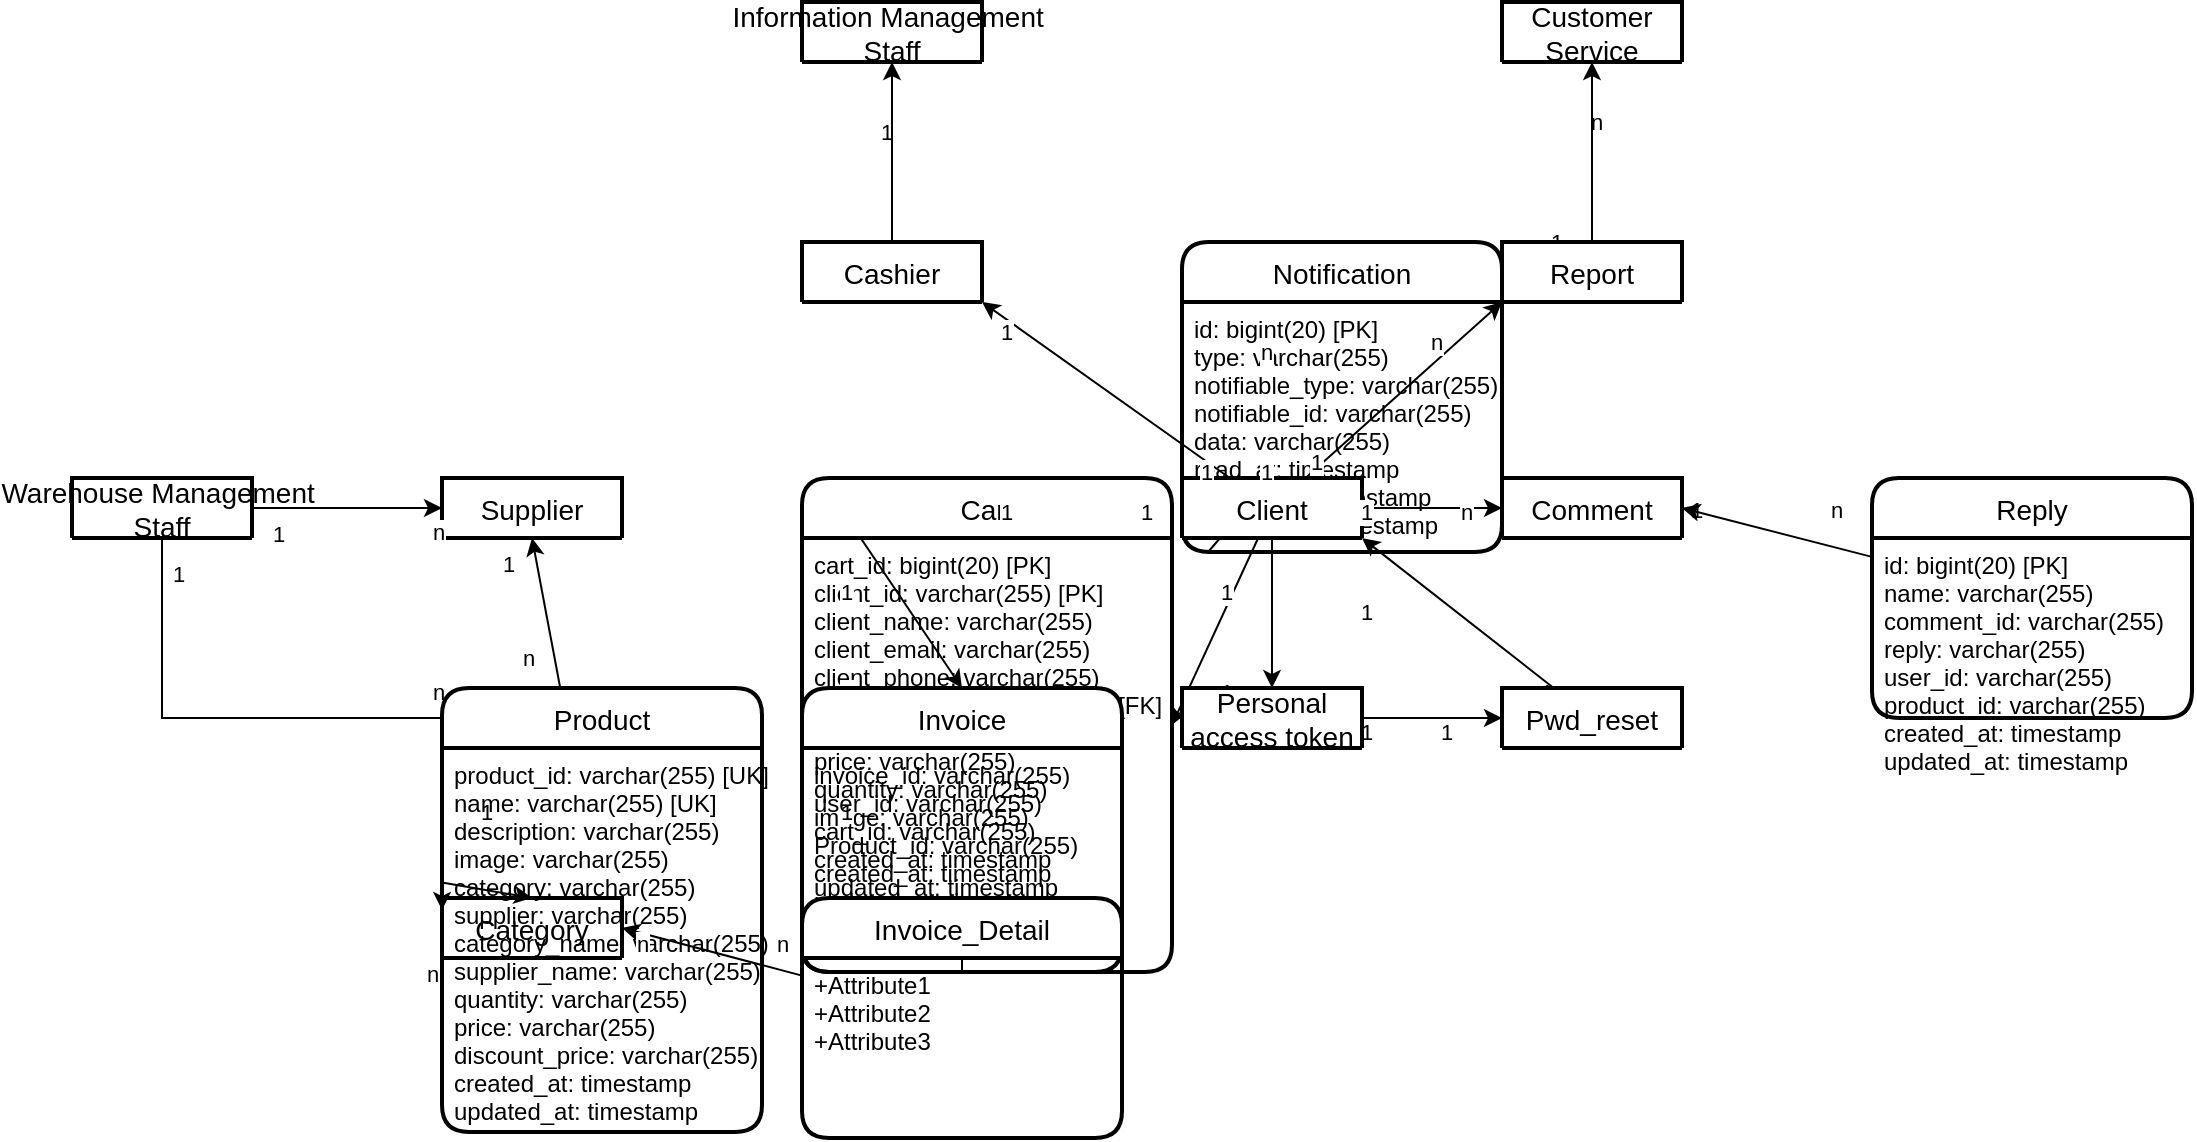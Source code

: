<mxfile version="20.5.3" type="device"><diagram id="dwfL3lElQvrUCMt7yEJb" name="Trang-1"><mxGraphModel dx="868" dy="482" grid="1" gridSize="10" guides="1" tooltips="1" connect="1" arrows="1" fold="1" page="1" pageScale="1" pageWidth="1169" pageHeight="827" math="0" shadow="0"><root><mxCell id="0"/><mxCell id="1" parent="0"/><mxCell id="Xnxq6IBIBjIVX4R8z7IS-50" value="Supplier" style="swimlane;childLayout=stackLayout;horizontal=1;startSize=30;horizontalStack=0;rounded=1;fontSize=14;fontStyle=0;strokeWidth=2;resizeParent=0;resizeLast=1;shadow=0;dashed=0;align=center;arcSize=50;" parent="1" vertex="1" collapsed="1"><mxGeometry x="275" y="413" width="90" height="30" as="geometry"><mxRectangle x="275" y="413" width="195" height="120" as="alternateBounds"/></mxGeometry></mxCell><mxCell id="Xnxq6IBIBjIVX4R8z7IS-51" value="supplier_id: varchar(255) [UK]&#10;supplier_name: varchar(255) [UK]&#10;category: varchar(255)&#10;created_at: timestamp&#10;updated_at: timestamp" style="align=left;strokeColor=none;fillColor=none;spacingLeft=4;fontSize=12;verticalAlign=top;resizable=0;rotatable=0;part=1;" parent="Xnxq6IBIBjIVX4R8z7IS-50" vertex="1"><mxGeometry y="30" width="195" height="90" as="geometry"/></mxCell><mxCell id="Xnxq6IBIBjIVX4R8z7IS-52" value="Category" style="swimlane;childLayout=stackLayout;horizontal=1;startSize=30;horizontalStack=0;rounded=1;fontSize=14;fontStyle=0;strokeWidth=2;resizeParent=0;resizeLast=1;shadow=0;dashed=0;align=center;" parent="1" vertex="1" collapsed="1"><mxGeometry x="275" y="623" width="90" height="30" as="geometry"><mxRectangle x="275" y="623" width="195" height="120" as="alternateBounds"/></mxGeometry></mxCell><mxCell id="Xnxq6IBIBjIVX4R8z7IS-53" value="catagory_id: varchar(255) [UK]&#10;catagory_name: varchar(255) [UK]&#10;catagory_des: varchar(255)&#10;created_at: timestamp&#10;updated_at: timestamp&#10;" style="align=left;strokeColor=none;fillColor=none;spacingLeft=4;fontSize=12;verticalAlign=top;resizable=0;rotatable=0;part=1;" parent="Xnxq6IBIBjIVX4R8z7IS-52" vertex="1"><mxGeometry y="30" width="195" height="90" as="geometry"/></mxCell><mxCell id="Xnxq6IBIBjIVX4R8z7IS-89" style="edgeStyle=none;rounded=0;orthogonalLoop=1;jettySize=auto;html=1;entryX=0.5;entryY=0;entryDx=0;entryDy=0;startArrow=none;startFill=0;endArrow=classic;endFill=1;" parent="1" source="Xnxq6IBIBjIVX4R8z7IS-54" target="Xnxq6IBIBjIVX4R8z7IS-56" edge="1"><mxGeometry relative="1" as="geometry"/></mxCell><mxCell id="Xnxq6IBIBjIVX4R8z7IS-54" value="Notification" style="swimlane;childLayout=stackLayout;horizontal=1;startSize=30;horizontalStack=0;rounded=1;fontSize=14;fontStyle=0;strokeWidth=2;resizeParent=0;resizeLast=1;shadow=0;dashed=0;align=center;" parent="1" vertex="1"><mxGeometry x="645" y="295" width="160" height="155" as="geometry"><mxRectangle x="645" y="295" width="90" height="30" as="alternateBounds"/></mxGeometry></mxCell><mxCell id="Xnxq6IBIBjIVX4R8z7IS-55" value="id: bigint(20) [PK]&#10;type: varchar(255)&#10;notifiable_type: varchar(255)&#10;notifiable_id: varchar(255)&#10;data: varchar(255)&#10;read_at: timestamp&#10;created_at: timestamp&#10;updated_at: timestamp&#10;" style="align=left;strokeColor=none;fillColor=none;spacingLeft=4;fontSize=12;verticalAlign=top;resizable=0;rotatable=0;part=1;" parent="Xnxq6IBIBjIVX4R8z7IS-54" vertex="1"><mxGeometry y="30" width="160" height="125" as="geometry"/></mxCell><mxCell id="Xnxq6IBIBjIVX4R8z7IS-88" style="edgeStyle=none;rounded=0;orthogonalLoop=1;jettySize=auto;html=1;entryX=1;entryY=0.5;entryDx=0;entryDy=0;startArrow=none;startFill=0;endArrow=classic;endFill=1;" parent="1" source="Xnxq6IBIBjIVX4R8z7IS-56" target="Xnxq6IBIBjIVX4R8z7IS-58" edge="1"><mxGeometry relative="1" as="geometry"/></mxCell><mxCell id="Xnxq6IBIBjIVX4R8z7IS-90" style="edgeStyle=none;rounded=0;orthogonalLoop=1;jettySize=auto;html=1;entryX=0;entryY=0.5;entryDx=0;entryDy=0;startArrow=none;startFill=0;endArrow=classic;endFill=1;" parent="1" source="Xnxq6IBIBjIVX4R8z7IS-56" target="Xnxq6IBIBjIVX4R8z7IS-62" edge="1"><mxGeometry relative="1" as="geometry"/></mxCell><mxCell id="Xnxq6IBIBjIVX4R8z7IS-92" style="edgeStyle=none;rounded=0;orthogonalLoop=1;jettySize=auto;html=1;entryX=0.5;entryY=0;entryDx=0;entryDy=0;startArrow=none;startFill=0;endArrow=classic;endFill=1;" parent="1" source="Xnxq6IBIBjIVX4R8z7IS-56" target="Xnxq6IBIBjIVX4R8z7IS-72" edge="1"><mxGeometry relative="1" as="geometry"/></mxCell><mxCell id="Xnxq6IBIBjIVX4R8z7IS-97" style="edgeStyle=none;rounded=0;orthogonalLoop=1;jettySize=auto;html=1;entryX=1;entryY=1;entryDx=0;entryDy=0;startArrow=none;startFill=0;endArrow=classic;endFill=1;" parent="1" source="Xnxq6IBIBjIVX4R8z7IS-56" target="Xnxq6IBIBjIVX4R8z7IS-95" edge="1"><mxGeometry relative="1" as="geometry"/></mxCell><mxCell id="Xnxq6IBIBjIVX4R8z7IS-136" style="rounded=0;orthogonalLoop=1;jettySize=auto;html=1;entryX=0;entryY=1;entryDx=0;entryDy=0;startArrow=none;startFill=0;endArrow=classic;endFill=1;" parent="1" source="Xnxq6IBIBjIVX4R8z7IS-56" target="Xnxq6IBIBjIVX4R8z7IS-134" edge="1"><mxGeometry relative="1" as="geometry"/></mxCell><mxCell id="Xnxq6IBIBjIVX4R8z7IS-56" value="Client" style="swimlane;childLayout=stackLayout;horizontal=1;startSize=30;horizontalStack=0;rounded=1;fontSize=14;fontStyle=0;strokeWidth=2;resizeParent=0;resizeLast=1;shadow=0;dashed=0;align=center;" parent="1" vertex="1" collapsed="1"><mxGeometry x="645" y="413" width="90" height="30" as="geometry"><mxRectangle x="645" y="413" width="235" height="267" as="alternateBounds"/></mxGeometry></mxCell><mxCell id="Xnxq6IBIBjIVX4R8z7IS-57" value="id: bigint(20) [PK]&#10;name: varchar(255) &#10;email: varchar(255) [UK]&#10;usertype: varchar(255)&#10;phone: varchar(255)&#10;address: varchar(255)&#10;email_verified_at: timestamp&#10;password: varchar(255)&#10;two_factor_secret: text&#10;two_factor_recovery_codes: text&#10;two_factor_confirmed_at: timestamp&#10;remember_token: varchar(100)&#10;current_team_id: bigint(20)&#10;profile_photo_path: varchar(2048)&#10;created_at: timestamp&#10;updated_at: timestamp&#10;" style="align=left;strokeColor=none;fillColor=none;spacingLeft=4;fontSize=12;verticalAlign=top;resizable=0;rotatable=0;part=1;" parent="Xnxq6IBIBjIVX4R8z7IS-56" vertex="1"><mxGeometry y="30" width="235" height="237" as="geometry"/></mxCell><mxCell id="Xnxq6IBIBjIVX4R8z7IS-87" style="edgeStyle=none;rounded=0;orthogonalLoop=1;jettySize=auto;html=1;entryX=0.5;entryY=0;entryDx=0;entryDy=0;startArrow=none;startFill=0;endArrow=classic;endFill=1;" parent="1" source="Xnxq6IBIBjIVX4R8z7IS-58" target="Xnxq6IBIBjIVX4R8z7IS-66" edge="1"><mxGeometry relative="1" as="geometry"/></mxCell><mxCell id="Xnxq6IBIBjIVX4R8z7IS-58" value="Cart" style="swimlane;childLayout=stackLayout;horizontal=1;startSize=30;horizontalStack=0;rounded=1;fontSize=14;fontStyle=0;strokeWidth=2;resizeParent=0;resizeLast=1;shadow=0;dashed=0;align=center;" parent="1" vertex="1"><mxGeometry x="455" y="413" width="185" height="247" as="geometry"><mxRectangle x="455" y="413" width="90" height="30" as="alternateBounds"/></mxGeometry></mxCell><mxCell id="Xnxq6IBIBjIVX4R8z7IS-59" value="cart_id: bigint(20) [PK]&#10;client_id: varchar(255) [PK]&#10;client_name: varchar(255)&#10;client_email: varchar(255)&#10;client_phone: varchar(255)&#10;client_address: varchar(255)[FK]&#10;product_title: varchar(255)&#10;price: varchar(255)&#10;quantity: varchar(255)&#10;image: varchar(255)&#10;Product_id: varchar(255)&#10;created_at: timestamp&#10;updated_at: timestamp" style="align=left;strokeColor=none;fillColor=none;spacingLeft=4;fontSize=12;verticalAlign=top;resizable=0;rotatable=0;part=1;fontStyle=0" parent="Xnxq6IBIBjIVX4R8z7IS-58" vertex="1"><mxGeometry y="30" width="185" height="217" as="geometry"/></mxCell><mxCell id="Xnxq6IBIBjIVX4R8z7IS-74" style="edgeStyle=none;rounded=0;orthogonalLoop=1;jettySize=auto;html=1;entryX=0.5;entryY=1;entryDx=0;entryDy=0;startArrow=none;startFill=0;endArrow=classic;endFill=1;" parent="1" source="Xnxq6IBIBjIVX4R8z7IS-60" target="Xnxq6IBIBjIVX4R8z7IS-50" edge="1"><mxGeometry relative="1" as="geometry"/></mxCell><mxCell id="Xnxq6IBIBjIVX4R8z7IS-78" value="n" style="edgeLabel;html=1;align=center;verticalAlign=middle;resizable=0;points=[];" parent="Xnxq6IBIBjIVX4R8z7IS-74" vertex="1" connectable="0"><mxGeometry x="-0.798" y="-1" relative="1" as="geometry"><mxPoint x="-16" y="-8" as="offset"/></mxGeometry></mxCell><mxCell id="Xnxq6IBIBjIVX4R8z7IS-79" value="1" style="edgeLabel;html=1;align=center;verticalAlign=middle;resizable=0;points=[];" parent="Xnxq6IBIBjIVX4R8z7IS-74" vertex="1" connectable="0"><mxGeometry x="0.681" y="1" relative="1" as="geometry"><mxPoint x="-14" as="offset"/></mxGeometry></mxCell><mxCell id="Xnxq6IBIBjIVX4R8z7IS-129" value="1" style="edgeLabel;html=1;align=center;verticalAlign=middle;resizable=0;points=[];" parent="Xnxq6IBIBjIVX4R8z7IS-74" vertex="1" connectable="0"><mxGeometry x="0.681" y="1" relative="1" as="geometry"><mxPoint x="-129" y="-15" as="offset"/></mxGeometry></mxCell><mxCell id="Xnxq6IBIBjIVX4R8z7IS-130" value="n" style="edgeLabel;html=1;align=center;verticalAlign=middle;resizable=0;points=[];" parent="Xnxq6IBIBjIVX4R8z7IS-74" vertex="1" connectable="0"><mxGeometry x="-0.798" y="-1" relative="1" as="geometry"><mxPoint x="-61" y="-71" as="offset"/></mxGeometry></mxCell><mxCell id="Xnxq6IBIBjIVX4R8z7IS-132" value="1" style="edgeLabel;html=1;align=center;verticalAlign=middle;resizable=0;points=[];" parent="Xnxq6IBIBjIVX4R8z7IS-74" vertex="1" connectable="0"><mxGeometry x="0.681" y="1" relative="1" as="geometry"><mxPoint x="-179" y="5" as="offset"/></mxGeometry></mxCell><mxCell id="Xnxq6IBIBjIVX4R8z7IS-133" value="n" style="edgeLabel;html=1;align=center;verticalAlign=middle;resizable=0;points=[];" parent="Xnxq6IBIBjIVX4R8z7IS-74" vertex="1" connectable="0"><mxGeometry x="-0.798" y="-1" relative="1" as="geometry"><mxPoint x="-61" y="9" as="offset"/></mxGeometry></mxCell><mxCell id="Xnxq6IBIBjIVX4R8z7IS-80" style="edgeStyle=none;rounded=0;orthogonalLoop=1;jettySize=auto;html=1;entryX=0.5;entryY=0;entryDx=0;entryDy=0;startArrow=none;startFill=0;endArrow=classic;endFill=1;" parent="1" source="Xnxq6IBIBjIVX4R8z7IS-60" target="Xnxq6IBIBjIVX4R8z7IS-52" edge="1"><mxGeometry relative="1" as="geometry"/></mxCell><mxCell id="Xnxq6IBIBjIVX4R8z7IS-82" value="n" style="edgeLabel;html=1;align=center;verticalAlign=middle;resizable=0;points=[];" parent="Xnxq6IBIBjIVX4R8z7IS-80" vertex="1" connectable="0"><mxGeometry x="-0.614" y="-1" relative="1" as="geometry"><mxPoint x="-14" y="43" as="offset"/></mxGeometry></mxCell><mxCell id="Xnxq6IBIBjIVX4R8z7IS-83" value="1" style="edgeLabel;html=1;align=center;verticalAlign=middle;resizable=0;points=[];" parent="Xnxq6IBIBjIVX4R8z7IS-80" vertex="1" connectable="0"><mxGeometry x="0.604" y="-1" relative="1" as="geometry"><mxPoint x="-14" y="-43" as="offset"/></mxGeometry></mxCell><mxCell id="Xnxq6IBIBjIVX4R8z7IS-104" value="1" style="edgeLabel;html=1;align=center;verticalAlign=middle;resizable=0;points=[];" parent="Xnxq6IBIBjIVX4R8z7IS-80" vertex="1" connectable="0"><mxGeometry x="0.604" y="-1" relative="1" as="geometry"><mxPoint x="166" y="-43" as="offset"/></mxGeometry></mxCell><mxCell id="Xnxq6IBIBjIVX4R8z7IS-105" value="n" style="edgeLabel;html=1;align=center;verticalAlign=middle;resizable=0;points=[];" parent="Xnxq6IBIBjIVX4R8z7IS-80" vertex="1" connectable="0"><mxGeometry x="0.604" y="-1" relative="1" as="geometry"><mxPoint x="166" y="-103" as="offset"/></mxGeometry></mxCell><mxCell id="Xnxq6IBIBjIVX4R8z7IS-106" value="1" style="edgeLabel;html=1;align=center;verticalAlign=middle;resizable=0;points=[];" parent="Xnxq6IBIBjIVX4R8z7IS-80" vertex="1" connectable="0"><mxGeometry x="0.604" y="-1" relative="1" as="geometry"><mxPoint x="166" y="-153" as="offset"/></mxGeometry></mxCell><mxCell id="Xnxq6IBIBjIVX4R8z7IS-107" value="1" style="edgeLabel;html=1;align=center;verticalAlign=middle;resizable=0;points=[];" parent="Xnxq6IBIBjIVX4R8z7IS-80" vertex="1" connectable="0"><mxGeometry x="0.604" y="-1" relative="1" as="geometry"><mxPoint x="246" y="-193" as="offset"/></mxGeometry></mxCell><mxCell id="Xnxq6IBIBjIVX4R8z7IS-108" value="1" style="edgeLabel;html=1;align=center;verticalAlign=middle;resizable=0;points=[];" parent="Xnxq6IBIBjIVX4R8z7IS-80" vertex="1" connectable="0"><mxGeometry x="0.604" y="-1" relative="1" as="geometry"><mxPoint x="316" y="-193" as="offset"/></mxGeometry></mxCell><mxCell id="Xnxq6IBIBjIVX4R8z7IS-109" value="1" style="edgeLabel;html=1;align=center;verticalAlign=middle;resizable=0;points=[];" parent="Xnxq6IBIBjIVX4R8z7IS-80" vertex="1" connectable="0"><mxGeometry x="0.604" y="-1" relative="1" as="geometry"><mxPoint x="356" y="-153" as="offset"/></mxGeometry></mxCell><mxCell id="Xnxq6IBIBjIVX4R8z7IS-110" value="1" style="edgeLabel;html=1;align=center;verticalAlign=middle;resizable=0;points=[];" parent="Xnxq6IBIBjIVX4R8z7IS-80" vertex="1" connectable="0"><mxGeometry x="0.604" y="-1" relative="1" as="geometry"><mxPoint x="356" y="-103" as="offset"/></mxGeometry></mxCell><mxCell id="Xnxq6IBIBjIVX4R8z7IS-111" value="1" style="edgeLabel;html=1;align=center;verticalAlign=middle;resizable=0;points=[];" parent="Xnxq6IBIBjIVX4R8z7IS-80" vertex="1" connectable="0"><mxGeometry x="0.604" y="-1" relative="1" as="geometry"><mxPoint x="426" y="-83" as="offset"/></mxGeometry></mxCell><mxCell id="Xnxq6IBIBjIVX4R8z7IS-112" value="1" style="edgeLabel;html=1;align=center;verticalAlign=middle;resizable=0;points=[];" parent="Xnxq6IBIBjIVX4R8z7IS-80" vertex="1" connectable="0"><mxGeometry x="0.604" y="-1" relative="1" as="geometry"><mxPoint x="466" y="-83" as="offset"/></mxGeometry></mxCell><mxCell id="Xnxq6IBIBjIVX4R8z7IS-113" value="1" style="edgeLabel;html=1;align=center;verticalAlign=middle;resizable=0;points=[];" parent="Xnxq6IBIBjIVX4R8z7IS-80" vertex="1" connectable="0"><mxGeometry x="0.604" y="-1" relative="1" as="geometry"><mxPoint x="516" y="-103" as="offset"/></mxGeometry></mxCell><mxCell id="Xnxq6IBIBjIVX4R8z7IS-114" value="1" style="edgeLabel;html=1;align=center;verticalAlign=middle;resizable=0;points=[];" parent="Xnxq6IBIBjIVX4R8z7IS-80" vertex="1" connectable="0"><mxGeometry x="0.604" y="-1" relative="1" as="geometry"><mxPoint x="426" y="-143" as="offset"/></mxGeometry></mxCell><mxCell id="Xnxq6IBIBjIVX4R8z7IS-115" value="1" style="edgeLabel;html=1;align=center;verticalAlign=middle;resizable=0;points=[];" parent="Xnxq6IBIBjIVX4R8z7IS-80" vertex="1" connectable="0"><mxGeometry x="0.604" y="-1" relative="1" as="geometry"><mxPoint x="426" y="-193" as="offset"/></mxGeometry></mxCell><mxCell id="Xnxq6IBIBjIVX4R8z7IS-116" value="n" style="edgeLabel;html=1;align=center;verticalAlign=middle;resizable=0;points=[];" parent="Xnxq6IBIBjIVX4R8z7IS-80" vertex="1" connectable="0"><mxGeometry x="0.604" y="-1" relative="1" as="geometry"><mxPoint x="476" y="-193" as="offset"/></mxGeometry></mxCell><mxCell id="Xnxq6IBIBjIVX4R8z7IS-117" value="1" style="edgeLabel;html=1;align=center;verticalAlign=middle;resizable=0;points=[];" parent="Xnxq6IBIBjIVX4R8z7IS-80" vertex="1" connectable="0"><mxGeometry x="0.604" y="-1" relative="1" as="geometry"><mxPoint x="591" y="-194" as="offset"/></mxGeometry></mxCell><mxCell id="Xnxq6IBIBjIVX4R8z7IS-118" value="n" style="edgeLabel;html=1;align=center;verticalAlign=middle;resizable=0;points=[];" parent="Xnxq6IBIBjIVX4R8z7IS-80" vertex="1" connectable="0"><mxGeometry x="0.604" y="-1" relative="1" as="geometry"><mxPoint x="661" y="-194" as="offset"/></mxGeometry></mxCell><mxCell id="Xnxq6IBIBjIVX4R8z7IS-119" value="1" style="edgeLabel;html=1;align=center;verticalAlign=middle;resizable=0;points=[];" parent="Xnxq6IBIBjIVX4R8z7IS-80" vertex="1" connectable="0"><mxGeometry x="0.604" y="-1" relative="1" as="geometry"><mxPoint x="376" y="-213" as="offset"/></mxGeometry></mxCell><mxCell id="Xnxq6IBIBjIVX4R8z7IS-120" value="n" style="edgeLabel;html=1;align=center;verticalAlign=middle;resizable=0;points=[];" parent="Xnxq6IBIBjIVX4R8z7IS-80" vertex="1" connectable="0"><mxGeometry x="0.604" y="-1" relative="1" as="geometry"><mxPoint x="376" y="-273" as="offset"/></mxGeometry></mxCell><mxCell id="Xnxq6IBIBjIVX4R8z7IS-122" value="1" style="edgeLabel;html=1;align=center;verticalAlign=middle;resizable=0;points=[];" parent="Xnxq6IBIBjIVX4R8z7IS-80" vertex="1" connectable="0"><mxGeometry x="0.604" y="-1" relative="1" as="geometry"><mxPoint x="346" y="-213" as="offset"/></mxGeometry></mxCell><mxCell id="Xnxq6IBIBjIVX4R8z7IS-123" value="1" style="edgeLabel;html=1;align=center;verticalAlign=middle;resizable=0;points=[];" parent="Xnxq6IBIBjIVX4R8z7IS-80" vertex="1" connectable="0"><mxGeometry x="0.604" y="-1" relative="1" as="geometry"><mxPoint x="246" y="-283" as="offset"/></mxGeometry></mxCell><mxCell id="Xnxq6IBIBjIVX4R8z7IS-124" value="1" style="edgeLabel;html=1;align=center;verticalAlign=middle;resizable=0;points=[];" parent="Xnxq6IBIBjIVX4R8z7IS-80" vertex="1" connectable="0"><mxGeometry x="0.604" y="-1" relative="1" as="geometry"><mxPoint x="186" y="-383" as="offset"/></mxGeometry></mxCell><mxCell id="Xnxq6IBIBjIVX4R8z7IS-125" value="n" style="edgeLabel;html=1;align=center;verticalAlign=middle;resizable=0;points=[];" parent="Xnxq6IBIBjIVX4R8z7IS-80" vertex="1" connectable="0"><mxGeometry x="0.604" y="-1" relative="1" as="geometry"><mxPoint x="186" y="-323" as="offset"/></mxGeometry></mxCell><mxCell id="Xnxq6IBIBjIVX4R8z7IS-137" value="1" style="edgeLabel;html=1;align=center;verticalAlign=middle;resizable=0;points=[];" parent="Xnxq6IBIBjIVX4R8z7IS-80" vertex="1" connectable="0"><mxGeometry x="0.604" y="-1" relative="1" as="geometry"><mxPoint x="401" y="-218" as="offset"/></mxGeometry></mxCell><mxCell id="Xnxq6IBIBjIVX4R8z7IS-138" value="n" style="edgeLabel;html=1;align=center;verticalAlign=middle;resizable=0;points=[];" parent="Xnxq6IBIBjIVX4R8z7IS-80" vertex="1" connectable="0"><mxGeometry x="0.604" y="-1" relative="1" as="geometry"><mxPoint x="461" y="-278" as="offset"/></mxGeometry></mxCell><mxCell id="Xnxq6IBIBjIVX4R8z7IS-143" value="1" style="edgeLabel;html=1;align=center;verticalAlign=middle;resizable=0;points=[];" parent="Xnxq6IBIBjIVX4R8z7IS-80" vertex="1" connectable="0"><mxGeometry x="0.604" y="-1" relative="1" as="geometry"><mxPoint x="521" y="-328" as="offset"/></mxGeometry></mxCell><mxCell id="Xnxq6IBIBjIVX4R8z7IS-144" value="n" style="edgeLabel;html=1;align=center;verticalAlign=middle;resizable=0;points=[];" parent="Xnxq6IBIBjIVX4R8z7IS-80" vertex="1" connectable="0"><mxGeometry x="0.604" y="-1" relative="1" as="geometry"><mxPoint x="541" y="-388" as="offset"/></mxGeometry></mxCell><mxCell id="Xnxq6IBIBjIVX4R8z7IS-60" value="Product" style="swimlane;childLayout=stackLayout;horizontal=1;startSize=30;horizontalStack=0;rounded=1;fontSize=14;fontStyle=0;strokeWidth=2;resizeParent=0;resizeLast=1;shadow=0;dashed=0;align=center;" parent="1" vertex="1"><mxGeometry x="275" y="518" width="160" height="222" as="geometry"><mxRectangle x="275" y="518" width="90" height="30" as="alternateBounds"/></mxGeometry></mxCell><mxCell id="Xnxq6IBIBjIVX4R8z7IS-61" value="product_id: varchar(255) [UK]&#10;name: varchar(255) [UK]&#10;description: varchar(255)&#10;image: varchar(255)&#10;category: varchar(255)&#10;supplier: varchar(255)&#10;category_name: varchar(255)&#10;supplier_name: varchar(255)&#10;quantity: varchar(255)&#10;price: varchar(255)&#10;discount_price: varchar(255)&#10;created_at: timestamp&#10;updated_at: timestamp&#10;" style="align=left;strokeColor=none;fillColor=none;spacingLeft=4;fontSize=12;verticalAlign=top;resizable=0;rotatable=0;part=1;" parent="Xnxq6IBIBjIVX4R8z7IS-60" vertex="1"><mxGeometry y="30" width="160" height="192" as="geometry"/></mxCell><mxCell id="Xnxq6IBIBjIVX4R8z7IS-62" value="Comment" style="swimlane;childLayout=stackLayout;horizontal=1;startSize=30;horizontalStack=0;rounded=1;fontSize=14;fontStyle=0;strokeWidth=2;resizeParent=0;resizeLast=1;shadow=0;dashed=0;align=center;" parent="1" vertex="1" collapsed="1"><mxGeometry x="805" y="413" width="90" height="30" as="geometry"><mxRectangle x="805" y="413" width="160" height="137" as="alternateBounds"/></mxGeometry></mxCell><mxCell id="Xnxq6IBIBjIVX4R8z7IS-63" value="id: bigint(20) [PK]&#10;name: varchar(255)&#10;comment: varchar(255)&#10;user_id: varchar(255)&#10;product_id: varchar(255)&#10;created_at: timestamp&#10;updated_at: timestamp&#10;" style="align=left;strokeColor=none;fillColor=none;spacingLeft=4;fontSize=12;verticalAlign=top;resizable=0;rotatable=0;part=1;" parent="Xnxq6IBIBjIVX4R8z7IS-62" vertex="1"><mxGeometry y="30" width="160" height="107" as="geometry"/></mxCell><mxCell id="Xnxq6IBIBjIVX4R8z7IS-91" style="edgeStyle=none;rounded=0;orthogonalLoop=1;jettySize=auto;html=1;entryX=1;entryY=0.5;entryDx=0;entryDy=0;startArrow=none;startFill=0;endArrow=classic;endFill=1;" parent="1" source="Xnxq6IBIBjIVX4R8z7IS-64" target="Xnxq6IBIBjIVX4R8z7IS-62" edge="1"><mxGeometry relative="1" as="geometry"/></mxCell><mxCell id="Xnxq6IBIBjIVX4R8z7IS-64" value="Reply" style="swimlane;childLayout=stackLayout;horizontal=1;startSize=30;horizontalStack=0;rounded=1;fontSize=14;fontStyle=0;strokeWidth=2;resizeParent=0;resizeLast=1;shadow=0;dashed=0;align=center;" parent="1" vertex="1"><mxGeometry x="990" y="413" width="160" height="120" as="geometry"><mxRectangle x="990" y="413" width="90" height="30" as="alternateBounds"/></mxGeometry></mxCell><mxCell id="Xnxq6IBIBjIVX4R8z7IS-65" value="id: bigint(20) [PK]&#10;name: varchar(255)&#10;comment_id: varchar(255)&#10;reply: varchar(255)&#10;user_id: varchar(255)&#10;product_id: varchar(255)&#10;created_at: timestamp&#10;updated_at: timestamp&#10;" style="align=left;strokeColor=none;fillColor=none;spacingLeft=4;fontSize=12;verticalAlign=top;resizable=0;rotatable=0;part=1;" parent="Xnxq6IBIBjIVX4R8z7IS-64" vertex="1"><mxGeometry y="30" width="160" height="90" as="geometry"/></mxCell><mxCell id="Xnxq6IBIBjIVX4R8z7IS-85" style="edgeStyle=none;rounded=0;orthogonalLoop=1;jettySize=auto;html=1;entryX=0.5;entryY=0;entryDx=0;entryDy=0;startArrow=none;startFill=0;endArrow=classic;endFill=1;" parent="1" source="Xnxq6IBIBjIVX4R8z7IS-66" target="Xnxq6IBIBjIVX4R8z7IS-70" edge="1"><mxGeometry relative="1" as="geometry"/></mxCell><mxCell id="Xnxq6IBIBjIVX4R8z7IS-66" value="Invoice" style="swimlane;childLayout=stackLayout;horizontal=1;startSize=30;horizontalStack=0;rounded=1;fontSize=14;fontStyle=0;strokeWidth=2;resizeParent=0;resizeLast=1;shadow=0;dashed=0;align=center;" parent="1" vertex="1"><mxGeometry x="455" y="518" width="160" height="142" as="geometry"><mxRectangle x="455" y="518" width="90" height="30" as="alternateBounds"/></mxGeometry></mxCell><mxCell id="Xnxq6IBIBjIVX4R8z7IS-67" value="invoice_id: varchar(255)&#10;user_id: varchar(255)&#10;cart_id: varchar(255)&#10;created_at: timestamp&#10;updated_at: timestamp&#10;invoice_state:  varchar(255)&#10;invoice_type: varchar(255)&#10;" style="align=left;strokeColor=none;fillColor=none;spacingLeft=4;fontSize=12;verticalAlign=top;resizable=0;rotatable=0;part=1;" parent="Xnxq6IBIBjIVX4R8z7IS-66" vertex="1"><mxGeometry y="30" width="160" height="112" as="geometry"/></mxCell><mxCell id="Xnxq6IBIBjIVX4R8z7IS-94" style="edgeStyle=none;rounded=0;orthogonalLoop=1;jettySize=auto;html=1;entryX=1;entryY=1;entryDx=0;entryDy=0;startArrow=none;startFill=0;endArrow=classic;endFill=1;" parent="1" source="Xnxq6IBIBjIVX4R8z7IS-68" target="Xnxq6IBIBjIVX4R8z7IS-56" edge="1"><mxGeometry relative="1" as="geometry"/></mxCell><mxCell id="Xnxq6IBIBjIVX4R8z7IS-68" value="Pwd_reset" style="swimlane;childLayout=stackLayout;horizontal=1;startSize=30;horizontalStack=0;rounded=1;fontSize=14;fontStyle=0;strokeWidth=2;resizeParent=0;resizeLast=1;shadow=0;dashed=0;align=center;" parent="1" vertex="1" collapsed="1"><mxGeometry x="805" y="518" width="90" height="30" as="geometry"><mxRectangle x="805" y="518" width="160" height="120" as="alternateBounds"/></mxGeometry></mxCell><mxCell id="Xnxq6IBIBjIVX4R8z7IS-69" value="pwdRid: varchar(255) [PK]&#10;email: varchar(255) [UK]&#10;token: varchar(255) [UK]&#10;created_at: timestamp" style="align=left;strokeColor=none;fillColor=none;spacingLeft=4;fontSize=12;verticalAlign=top;resizable=0;rotatable=0;part=1;" parent="Xnxq6IBIBjIVX4R8z7IS-68" vertex="1"><mxGeometry y="30" width="160" height="90" as="geometry"/></mxCell><mxCell id="Xnxq6IBIBjIVX4R8z7IS-84" style="edgeStyle=none;rounded=0;orthogonalLoop=1;jettySize=auto;html=1;entryX=1;entryY=0.5;entryDx=0;entryDy=0;startArrow=none;startFill=0;endArrow=classic;endFill=1;" parent="1" source="Xnxq6IBIBjIVX4R8z7IS-70" target="Xnxq6IBIBjIVX4R8z7IS-52" edge="1"><mxGeometry relative="1" as="geometry"/></mxCell><mxCell id="Xnxq6IBIBjIVX4R8z7IS-102" value="n" style="edgeLabel;html=1;align=center;verticalAlign=middle;resizable=0;points=[];" parent="Xnxq6IBIBjIVX4R8z7IS-84" vertex="1" connectable="0"><mxGeometry x="-0.767" relative="1" as="geometry"><mxPoint y="-13" as="offset"/></mxGeometry></mxCell><mxCell id="Xnxq6IBIBjIVX4R8z7IS-103" value="n" style="edgeLabel;html=1;align=center;verticalAlign=middle;resizable=0;points=[];" parent="Xnxq6IBIBjIVX4R8z7IS-84" vertex="1" connectable="0"><mxGeometry x="-0.767" relative="1" as="geometry"><mxPoint x="-70" y="-13" as="offset"/></mxGeometry></mxCell><mxCell id="Xnxq6IBIBjIVX4R8z7IS-70" value="Invoice_Detail" style="swimlane;childLayout=stackLayout;horizontal=1;startSize=30;horizontalStack=0;rounded=1;fontSize=14;fontStyle=0;strokeWidth=2;resizeParent=0;resizeLast=1;shadow=0;dashed=0;align=center;" parent="1" vertex="1"><mxGeometry x="455" y="623" width="160" height="120" as="geometry"><mxRectangle x="455" y="623" width="90" height="30" as="alternateBounds"/></mxGeometry></mxCell><mxCell id="Xnxq6IBIBjIVX4R8z7IS-71" value="+Attribute1&#10;+Attribute2&#10;+Attribute3" style="align=left;strokeColor=none;fillColor=none;spacingLeft=4;fontSize=12;verticalAlign=top;resizable=0;rotatable=0;part=1;" parent="Xnxq6IBIBjIVX4R8z7IS-70" vertex="1"><mxGeometry y="30" width="160" height="90" as="geometry"/></mxCell><mxCell id="Xnxq6IBIBjIVX4R8z7IS-93" style="edgeStyle=none;rounded=0;orthogonalLoop=1;jettySize=auto;html=1;entryX=0;entryY=0.5;entryDx=0;entryDy=0;startArrow=none;startFill=0;endArrow=classic;endFill=1;" parent="1" source="Xnxq6IBIBjIVX4R8z7IS-72" target="Xnxq6IBIBjIVX4R8z7IS-68" edge="1"><mxGeometry relative="1" as="geometry"/></mxCell><mxCell id="Xnxq6IBIBjIVX4R8z7IS-72" value="Personal &#10;access token" style="swimlane;childLayout=stackLayout;horizontal=1;startSize=30;horizontalStack=0;rounded=1;fontSize=14;fontStyle=0;strokeWidth=2;resizeParent=0;resizeLast=1;shadow=0;dashed=0;align=center;" parent="1" vertex="1" collapsed="1"><mxGeometry x="645" y="518" width="90" height="30" as="geometry"><mxRectangle x="645" y="518" width="160" height="182" as="alternateBounds"/></mxGeometry></mxCell><mxCell id="Xnxq6IBIBjIVX4R8z7IS-73" value="id: bigint(20) [PK]&#10;tokenable_type: varchar(255)&#10;tokenable_id: varchar(255)&#10;name:  varchar(255)&#10;token: varchar(255) [UK]&#10;abilityies: varchar(255)&#10;last_used_at: timestamp&#10;expires_at: timestamp&#10;created_at: timestamp&#10;update_at: timestamp" style="align=left;strokeColor=none;fillColor=none;spacingLeft=4;fontSize=12;verticalAlign=top;resizable=0;rotatable=0;part=1;" parent="Xnxq6IBIBjIVX4R8z7IS-72" vertex="1"><mxGeometry y="30" width="160" height="152" as="geometry"/></mxCell><mxCell id="Xnxq6IBIBjIVX4R8z7IS-100" style="edgeStyle=none;rounded=0;orthogonalLoop=1;jettySize=auto;html=1;entryX=0.5;entryY=1;entryDx=0;entryDy=0;startArrow=none;startFill=0;endArrow=classic;endFill=1;" parent="1" source="Xnxq6IBIBjIVX4R8z7IS-95" target="Xnxq6IBIBjIVX4R8z7IS-98" edge="1"><mxGeometry relative="1" as="geometry"/></mxCell><mxCell id="Xnxq6IBIBjIVX4R8z7IS-95" value="Cashier" style="swimlane;childLayout=stackLayout;horizontal=1;startSize=30;horizontalStack=0;rounded=1;fontSize=14;fontStyle=0;strokeWidth=2;resizeParent=0;resizeLast=1;shadow=0;dashed=0;align=center;arcSize=50;" parent="1" vertex="1" collapsed="1"><mxGeometry x="455" y="295" width="90" height="30" as="geometry"><mxRectangle x="455" y="295" width="160" height="120" as="alternateBounds"/></mxGeometry></mxCell><mxCell id="Xnxq6IBIBjIVX4R8z7IS-96" value="+Attribute1&#10;+Attribute2&#10;+Attribute3" style="align=left;strokeColor=none;fillColor=none;spacingLeft=4;fontSize=12;verticalAlign=top;resizable=0;rotatable=0;part=1;" parent="Xnxq6IBIBjIVX4R8z7IS-95" vertex="1"><mxGeometry y="30" width="160" height="90" as="geometry"/></mxCell><mxCell id="Xnxq6IBIBjIVX4R8z7IS-98" value="Information Management &#10;Staff" style="swimlane;childLayout=stackLayout;horizontal=1;startSize=30;horizontalStack=0;rounded=1;fontSize=14;fontStyle=0;strokeWidth=2;resizeParent=0;resizeLast=1;shadow=0;dashed=0;align=center;arcSize=50;" parent="1" vertex="1" collapsed="1"><mxGeometry x="455" y="175" width="90" height="30" as="geometry"><mxRectangle x="1060" y="525" width="160" height="120" as="alternateBounds"/></mxGeometry></mxCell><mxCell id="Xnxq6IBIBjIVX4R8z7IS-99" value="+Attribute1&#10;+Attribute2&#10;+Attribute3" style="align=left;strokeColor=none;fillColor=none;spacingLeft=4;fontSize=12;verticalAlign=top;resizable=0;rotatable=0;part=1;" parent="Xnxq6IBIBjIVX4R8z7IS-98" vertex="1"><mxGeometry y="30" width="160" height="90" as="geometry"/></mxCell><mxCell id="Xnxq6IBIBjIVX4R8z7IS-128" style="edgeStyle=none;rounded=0;orthogonalLoop=1;jettySize=auto;html=1;entryX=0;entryY=0.5;entryDx=0;entryDy=0;startArrow=none;startFill=0;endArrow=classic;endFill=1;" parent="1" source="Xnxq6IBIBjIVX4R8z7IS-126" target="Xnxq6IBIBjIVX4R8z7IS-50" edge="1"><mxGeometry relative="1" as="geometry"/></mxCell><mxCell id="Xnxq6IBIBjIVX4R8z7IS-131" style="edgeStyle=orthogonalEdgeStyle;rounded=0;orthogonalLoop=1;jettySize=auto;html=1;entryX=0;entryY=0.5;entryDx=0;entryDy=0;startArrow=none;startFill=0;endArrow=classic;endFill=1;" parent="1" source="Xnxq6IBIBjIVX4R8z7IS-126" target="Xnxq6IBIBjIVX4R8z7IS-60" edge="1"><mxGeometry relative="1" as="geometry"><Array as="points"><mxPoint x="135" y="533"/></Array></mxGeometry></mxCell><mxCell id="Xnxq6IBIBjIVX4R8z7IS-126" value="Warehouse Management &#10;Staff" style="swimlane;childLayout=stackLayout;horizontal=1;startSize=30;horizontalStack=0;rounded=1;fontSize=14;fontStyle=0;strokeWidth=2;resizeParent=0;resizeLast=1;shadow=0;dashed=0;align=center;arcSize=50;" parent="1" vertex="1" collapsed="1"><mxGeometry x="90" y="413" width="90" height="30" as="geometry"><mxRectangle x="90" y="413" width="160" height="120" as="alternateBounds"/></mxGeometry></mxCell><mxCell id="Xnxq6IBIBjIVX4R8z7IS-127" value="+Attribute1&#10;+Attribute2&#10;+Attribute3" style="align=left;strokeColor=none;fillColor=none;spacingLeft=4;fontSize=12;verticalAlign=top;resizable=0;rotatable=0;part=1;" parent="Xnxq6IBIBjIVX4R8z7IS-126" vertex="1"><mxGeometry y="30" width="160" height="90" as="geometry"/></mxCell><mxCell id="Xnxq6IBIBjIVX4R8z7IS-141" style="edgeStyle=none;rounded=0;orthogonalLoop=1;jettySize=auto;html=1;entryX=0.5;entryY=1;entryDx=0;entryDy=0;startArrow=none;startFill=0;endArrow=classic;endFill=1;" parent="1" source="Xnxq6IBIBjIVX4R8z7IS-134" target="Xnxq6IBIBjIVX4R8z7IS-139" edge="1"><mxGeometry relative="1" as="geometry"/></mxCell><mxCell id="Xnxq6IBIBjIVX4R8z7IS-134" value="Report" style="swimlane;childLayout=stackLayout;horizontal=1;startSize=30;horizontalStack=0;rounded=1;fontSize=14;fontStyle=0;strokeWidth=2;resizeParent=0;resizeLast=1;shadow=0;dashed=0;align=center;" parent="1" vertex="1" collapsed="1"><mxGeometry x="805" y="295" width="90" height="30" as="geometry"><mxRectangle x="805" y="295" width="160" height="120" as="alternateBounds"/></mxGeometry></mxCell><mxCell id="Xnxq6IBIBjIVX4R8z7IS-135" value="+Attribute1&#10;+Attribute2&#10;+Attribute3" style="align=left;strokeColor=none;fillColor=none;spacingLeft=4;fontSize=12;verticalAlign=top;resizable=0;rotatable=0;part=1;" parent="Xnxq6IBIBjIVX4R8z7IS-134" vertex="1"><mxGeometry y="30" width="160" height="90" as="geometry"/></mxCell><mxCell id="Xnxq6IBIBjIVX4R8z7IS-139" value="Customer&#10;Service" style="swimlane;childLayout=stackLayout;horizontal=1;startSize=30;horizontalStack=0;rounded=1;fontSize=14;fontStyle=0;strokeWidth=2;resizeParent=0;resizeLast=1;shadow=0;dashed=0;align=center;" parent="1" vertex="1" collapsed="1"><mxGeometry x="805" y="175" width="90" height="30" as="geometry"><mxRectangle x="1060" y="525" width="160" height="120" as="alternateBounds"/></mxGeometry></mxCell><mxCell id="Xnxq6IBIBjIVX4R8z7IS-140" value="+Attribute1&#10;+Attribute2&#10;+Attribute3" style="align=left;strokeColor=none;fillColor=none;spacingLeft=4;fontSize=12;verticalAlign=top;resizable=0;rotatable=0;part=1;" parent="Xnxq6IBIBjIVX4R8z7IS-139" vertex="1"><mxGeometry y="30" width="160" height="90" as="geometry"/></mxCell></root></mxGraphModel></diagram></mxfile>